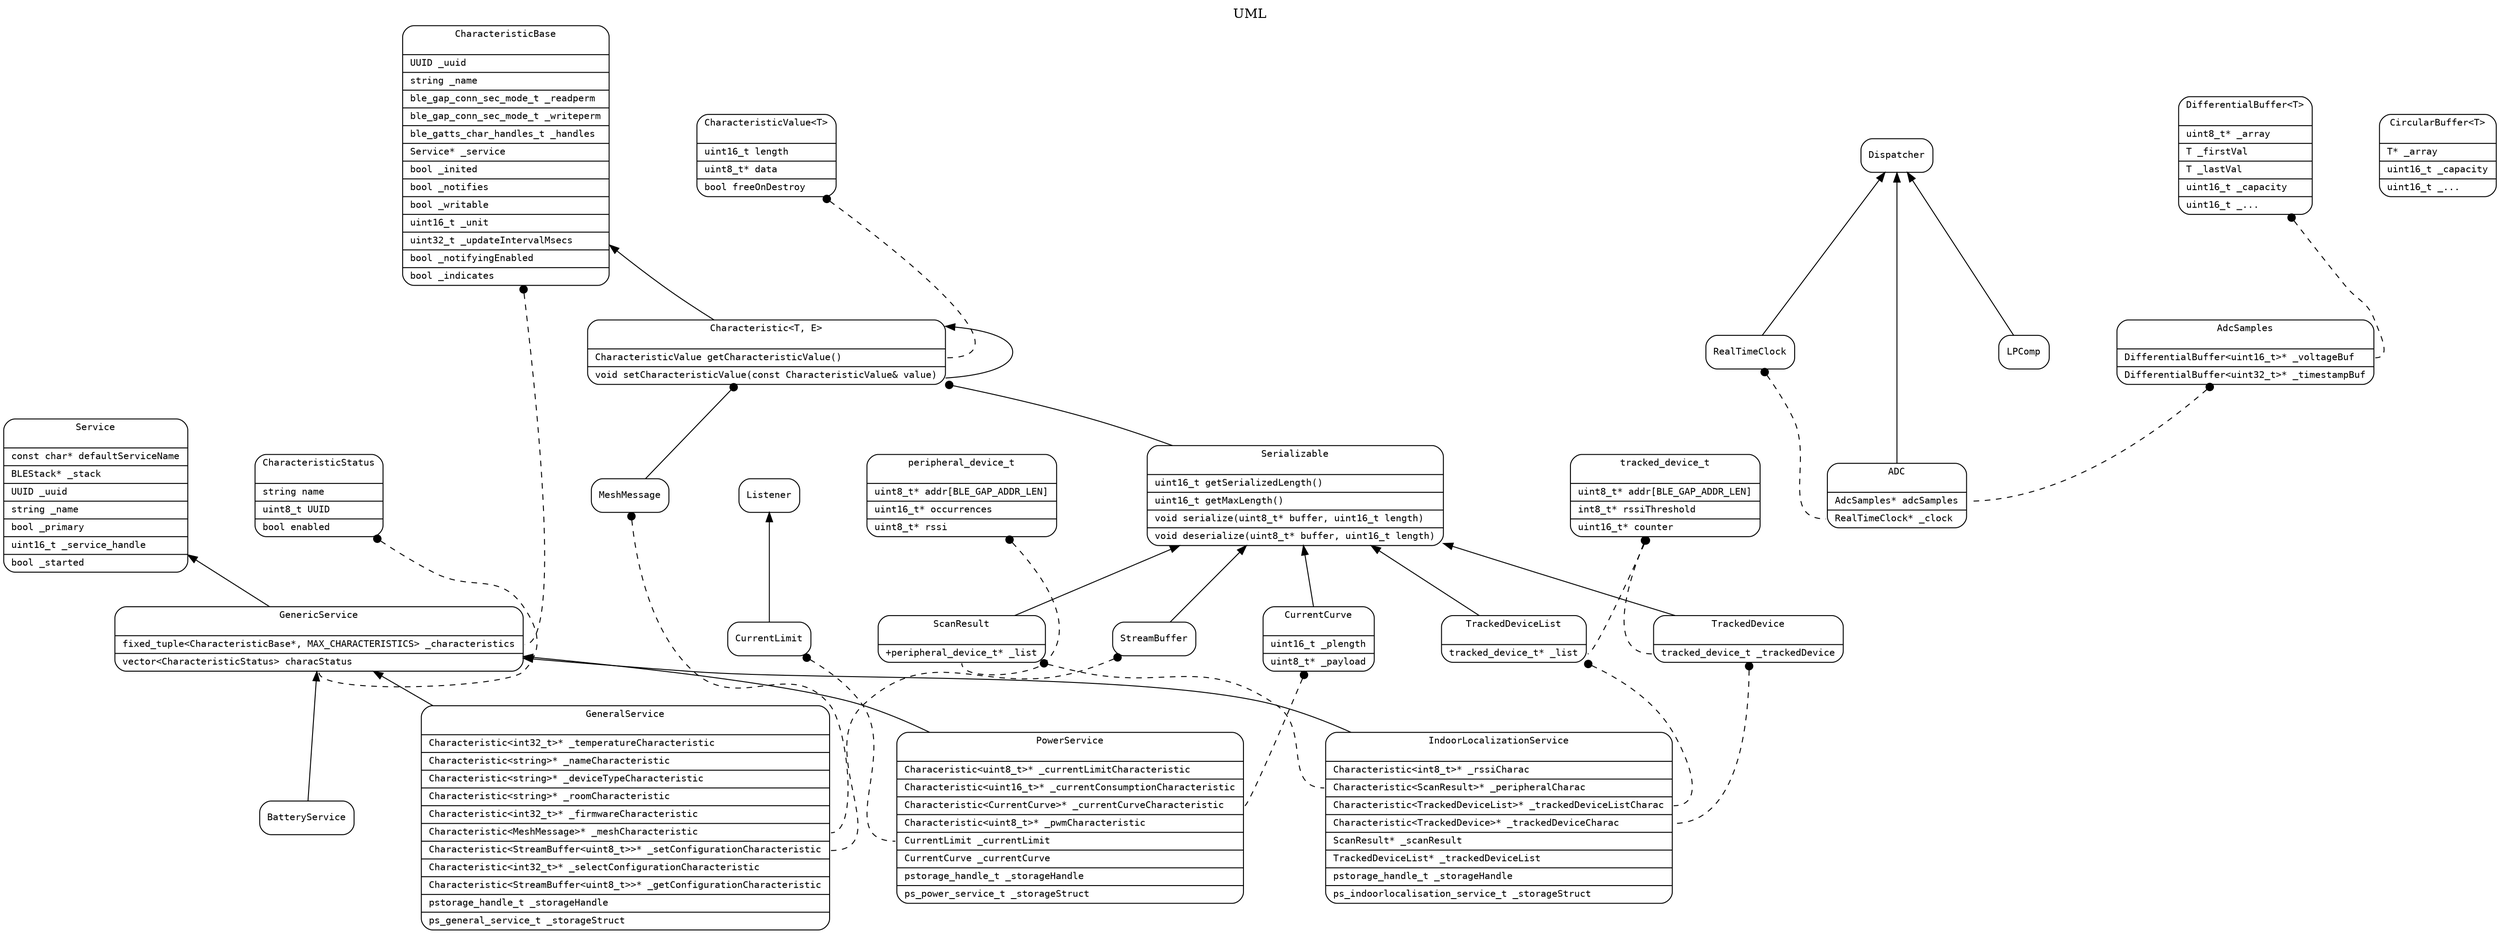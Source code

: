 // See: http://www.ffnn.nl/pages/articles/media/uml-diagrams-using-graphviz-dot.php
// Also see: http://stackoverflow.com/questions/6171344/graphviz-record-node-with-a-bold-title

digraph G {
	label = "UML";
	labelloc = "t";
	nodesep = 1.0;
//	splines = "ortho";
//	splines = "curved";
//	splines = "polyline";
	splines = "spline";


	node [
		fontname = "Monospace"
		fontsize = 10
		shape = "Mrecord"
	]

	edge [
		dir = "back"
	]

/*
	Test [label="{ b |{c|<here> d|e}| f}", shape="record"];

	TestService [
		label="{TestService\
|{int\lfloat | bla\lfoor}\
}",
	];
*/


// ----------------------------------------------
// GeneralService
// ----------------------------------------------
	GeneralService [
		label="{GeneralService\n\n\
|<Characteristic>Characteristic&lt;int32_t&gt;*                    _temperatureCharacteristic\l\
|<Characteristic>Characteristic&lt;string&gt;*                       _nameCharacteristic\l\
|Characteristic&lt;string&gt;*                                       _deviceTypeCharacteristic\l\
|Characteristic&lt;string&gt;*                                       _roomCharacteristic\l\
|Characteristic&lt;int32_t&gt;*                                      _firmwareCharacteristic\l\
|<MeshMessage>Characteristic&lt;MeshMessage&gt;*                     _meshCharacteristic\l\
|<StreamBuffer>Characteristic&lt;StreamBuffer&lt;uint8_t&gt;&gt;*    _setConfigurationCharacteristic\l\
|Characteristic&lt;int32_t&gt;*                                      _selectConfigurationCharacteristic\l\
|<StreamBuffer>Characteristic&lt;StreamBuffer&lt;uint8_t&gt;&gt;*    _getConfigurationCharacteristic\l\
|<pstorage_handle_t>pstorage_handle_t                                _storageHandle\l\
|<ps_general_service_t>ps_general_service_t                          _storageStruct\l\
}",
	];

// ----------------------------------------------
// PowerService
// ----------------------------------------------
	PowerService [
		label="{PowerService\n\n\
|<Characteristic>Characeristic&lt;uint8_t&gt;*         _currentLimitCharacteristic\l\
|Characteristic&lt;uint16_t&gt;*                       _currentConsumptionCharacteristic\l\
|<CurrentCurve>Characteristic&lt;CurrentCurve&gt;*     _currentCurveCharacteristic\l\
|Characteristic&lt;uint8_t&gt;*                        _pwmCharacteristic\l\
|<CurrentLimit>CurrentLimit                            _currentLimit\l\
|<CurrentCurve>CurrentCurve                            _currentCurve\l\
|<pstorage_handle_t>pstorage_handle_t                  _storageHandle\l\
|<ps_power_service_t>ps_power_service_t                _storageStruct\l\
}",
	];

// ----------------------------------------------
// IndoorLocalizationService
// ----------------------------------------------
	IndoorLocalizationService [
		label="{IndoorLocalizationService\n\n\
|<Characteristic>Characteristic&lt;int8_t&gt;*                     _rssiCharac\l\
|<ScanResult>Characteristic&lt;ScanResult&gt;*                       _peripheralCharac\l\
|<TrackedDeviceList>Characteristic&lt;TrackedDeviceList&gt;*         _trackedDeviceListCharac\l\
|<TrackedDevice>Characteristic&lt;TrackedDevice&gt;*                 _trackedDeviceCharac\l\
|<ScanResult>ScanResult*                                             _scanResult\l\
|<TrackedDeviceList>TrackedDeviceList*                               _trackedDeviceList\l\
|<pstorage_handle_t>pstorage_handle_t                                _storageHandle\l\
|<ps_indoorlocalisation_service_t>ps_indoorlocalisation_service_t    _storageStruct\l\
}",
	];


// ----------------------------------------------
// Service
// ----------------------------------------------
	Service [
		label="{Service\n\n\
|const char*             defaultServiceName\l\
|BLEStack*               _stack\l\
|<UUID>UUID              _uuid\l\
|string                  _name\l\
|bool                    _primary\l\
|uint16_t                _service_handle\l\
|bool                    _started\l\
}"
	];

// ----------------------------------------------
// GenericService
// ----------------------------------------------
	GenericService [
		label="{GenericService\n\n\
|<CharacteristicBase>fixed_tuple&lt;CharacteristicBase*, MAX_CHARACTERISTICS&gt;         _characteristics\l\
|<CharacteristicStatus>vector&lt;CharacteristicStatus&gt;                                characStatus\l\
}"
	];

// ----------------------------------------------
// CharacteristicStatus
// ----------------------------------------------
	CharacteristicStatus [
		label="{CharacteristicStatus\n\n\
|string        name\l\
|uint8_t       UUID\l\
|bool          enabled\l\
}"
	];

// ----------------------------------------------
// CharacteristicBase
// ----------------------------------------------
	CharacteristicBase [
		label="{CharacteristicBase\n\n\
|<UUID>UUID                                                _uuid\l\
|string                                                    _name\l\
|<ble_gap_conn_sec_mode_t>ble_gap_conn_sec_mode_t          _readperm\l\
|<ble_gap_conn_sec_mode_t>ble_gap_conn_sec_mode_t          _writeperm\l\
|<ble_gatts_char_handles_t>ble_gatts_char_handles_t        _handles\l\
|<Service>Service*                                         _service\l\
|bool                                                      _inited\l\
|bool                                                      _notifies\l\
|bool                                                      _writable\l\
|uint16_t                                                  _unit\l\
|uint32_t                                                  _updateIntervalMsecs\l\
|bool                                                      _notifyingEnabled\l\
|bool                                                      _indicates\l\
}"
	];


// ----------------------------------------------
// CharacteristicValue
// ----------------------------------------------
	CharacteristicValue [
		label="{CharacteristicValue&lt;T&gt;\n\n\
|uint16_t                   length\l\
|uint8_t*                   data\l\
|bool                       freeOnDestroy\l\
}"
	];

// ----------------------------------------------
// Characteristic
// ----------------------------------------------
	Characteristic [
		label="{Characteristic&lt;T&gt;\n\n\
|T                          _value\l\
|callback_on_write_t        _callbackOnWrite\l\
|callback_on_read_t         _callbackOnRead\l\
}"
	];


// ----------------------------------------------
// Characteristic
// ----------------------------------------------
	Characteristic [
		label="{Characteristic&lt;T, E&gt;\n\n\
|<CharacteristicValue>CharacteristicValue                  getCharacteristicValue()\l\
|void                                                      setCharacteristicValue(const CharacteristicValue& value)\l\
}"
	];

/*
// ----------------------------------------------
// Characteristic_Serializable
// ----------------------------------------------
	Characteristic_Serializable [
		label="{Characteristic&lt;T, Serializable&gt;\n\n\
|uint8_t*              _buffer\l\
|bool                  _notificationPending\l\
}"
	];
*/

// ----------------------------------------------
// Serializable
// ----------------------------------------------
	Serializable [
		label="{Serializable\n\n\
|uint16_t                    getSerializedLength()\l\
|uint16_t                    getMaxLength()\l\
|void                        serialize(uint8_t* buffer, uint16_t length)\l\
|void                        deserialize(uint8_t* buffer, uint16_t length)\l\
}"
	];

// ----------------------------------------------
// MeshMessage
// ----------------------------------------------
	MeshMessage

// ----------------------------------------------
// peripheral_device_t
// ----------------------------------------------
	peripheral_device_t [
		label="{peripheral_device_t\n\n\
|uint8_t*                               addr[BLE_GAP_ADDR_LEN]\l\
|uint16_t*                              occurrences\l\
|uint8_t*                               rssi\l\
}",
	];

// ----------------------------------------------
// ScanResult
// ----------------------------------------------
	ScanResult [
		label="{ScanResult\n\n\
|<peripheral_device_t>+peripheral_device_t*       _list\l\
}",
	];

// ----------------------------------------------
// StreamBuffer
// ----------------------------------------------
	StreamBuffer

// ----------------------------------------------
// TrackedDeviceList
// ----------------------------------------------
	TrackedDeviceList
	TrackedDeviceList [
		label="{TrackedDeviceList\n\n\
|<tracked_device_t>tracked_device_t*             _list\l\
}",
	];

// ----------------------------------------------
// TrackedDevice
// ----------------------------------------------
	TrackedDevice [
		label="{TrackedDevice\n\n\
|<tracked_device_t>tracked_device_t              _trackedDevice\l\
}",
	];

// ----------------------------------------------
// tracked_device_t
// ----------------------------------------------
	tracked_device_t [
		label="{tracked_device_t\n\n\
|uint8_t*                                        addr[BLE_GAP_ADDR_LEN]\l\
|int8_t*                                         rssiThreshold\l\
|uint16_t*                                       counter\l\
}",
	];

// ----------------------------------------------
// CurrentCurve
// ----------------------------------------------
	CurrentCurve [
		label="{CurrentCurve\n\n\
|uint16_t                                        _plength\l\
|uint8_t*                                        _payload\l\
}",
	];

// ----------------------------------------------
// Dispatcher
// ----------------------------------------------
	Dispatcher

// ----------------------------------------------
// RealTimeClock
// ----------------------------------------------
	RealTimeClock

// ----------------------------------------------
// ADC
// ----------------------------------------------
	ADC [
		label="{ADC\n\n\
|<AdcSamples>AdcSamples*                         adcSamples\l\
|<RealTimeClock>RealTimeClock*                   _clock\l\
}",
	];

// ----------------------------------------------
// LPComp
// ----------------------------------------------
	LPComp

// ----------------------------------------------
// AdcSamples
// ----------------------------------------------
	AdcSamples [
		label="{AdcSamples\n\n\
|<DifferentialBuffer>DifferentialBuffer&lt;uint16_t&gt;*               _voltageBuf\l\
|DifferentialBuffer&lt;uint32_t&gt;*                                    _timestampBuf\l\
}",
	];

// ----------------------------------------------
// DifferentialBuffer
// ----------------------------------------------
	DifferentialBuffer [
		label="{DifferentialBuffer&lt;T&gt;\n\n\
|uint8_t*                                        _array\l\
|T                                               _firstVal\l\
|T                                               _lastVal\l\
|uint16_t                                        _capacity\l\
|uint16_t                                        _...\l\
}",
	];


// ----------------------------------------------
// CircularBuffer
// ----------------------------------------------
	CircularBuffer [
		label="{CircularBuffer&lt;T&gt;\n\n\
|T*                                              _array\l\
|uint16_t                                        _capacity\l\
|uint16_t                                        _...\l\
}",
	];

// ----------------------------------------------
// CurrentLimit
// ----------------------------------------------
	CurrentLimit

// ----------------------------------------------
// Listener
// ----------------------------------------------
	Listener


	// ********************************
	// Inheritance connections
	// ********************************
	Service -> GenericService
	GenericService -> GeneralService
	GenericService -> PowerService
	GenericService -> IndoorLocalizationService
	GenericService -> BatteryService
	Dispatcher -> RealTimeClock
	Dispatcher -> ADC
	Dispatcher -> LPComp
	Serializable -> ScanResult
	Serializable -> StreamBuffer
	Serializable -> TrackedDeviceList
	Serializable -> TrackedDevice
	Serializable -> CurrentCurve
	CharacteristicBase -> Characteristic
	Characteristic -> Characteristic
	Listener -> CurrentLimit


	// ********************************
	// Specialized versions of Characteristic
	// ********************************
	Characteristic -> MeshMessage [arrowtail="dot"]
//	Characteristic -> Characteristic_Serializable [arrowtail="dot"]
	Characteristic -> Serializable [arrowtail="dot"]


	// ********************************
	// Connections of member variables to class nodes
	// ********************************
	CharacteristicBase -> GenericService:CharacteristicBase [style="dashed" arrowtail="dot"]
	CharacteristicStatus -> GenericService:CharacteristicStatus [style="dashed" arrowtail="dot"]

//	Characteristic -> GeneralService:Characteristic [style="dashed" arrowtail="dot"]
//	Characteristic -> GeneralService:Characteristic [style="dashed" arrowtail="dot"]
	MeshMessage -> GeneralService:MeshMessage [style="dashed" arrowtail="dot"]
	StreamBuffer -> GeneralService:StreamBuffer [style="dashed" arrowtail="dot"]

//	Characteristic -> PowerService:Characteristic [style="dashed" arrowtail="dot"]
	CurrentCurve -> PowerService:CurrentCurve [style="dashed" arrowtail="dot"]
	CurrentLimit -> PowerService:CurrentLimit [style="dashed" arrowtail="dot"]

//	Characteristic -> IndoorLocalizationService:Characteristic [style="dashed" arrowtail="dot"]
//	Characteristic -> IndoorLocalizationService:Characteristic [style="dashed" arrowtail="dot"]
	ScanResult -> IndoorLocalizationService:ScanResult [style="dashed" arrowtail="dot"]
	TrackedDeviceList -> IndoorLocalizationService:TrackedDeviceList [style="dashed" arrowtail="dot"]
	TrackedDevice -> IndoorLocalizationService:TrackedDevice [style="dashed" arrowtail="dot"]

	DifferentialBuffer -> AdcSamples:DifferentialBuffer [style="dashed" arrowtail="dot"]
	AdcSamples -> ADC:AdcSamples [style="dashed" arrowtail="dot"]
	RealTimeClock -> ADC:RealTimeClock [style="dashed" arrowtail="dot"]
	peripheral_device_t -> ScanResult:peripheral_device_t [style="dashed" arrowtail="dot"]
	tracked_device_t -> TrackedDevice:tracked_device_t [style="dashed" arrowtail="dot"]
	tracked_device_t -> TrackedDeviceList:tracked_device_t [style="dashed" arrowtail="dot"]

	CharacteristicValue -> Characteristic:CharacteristicValue [style="dashed" arrowtail="dot"]

/*
	AllocatedBuffer
	CurrentLimit-> Listener
//	Characteristic<T, typename std::enable_if<std::is_base_of<Serializable, T>::value >::type> -> Characteristic<T>
	Characteristic -> Characteristic
	Dimming-> Listener
	BLEStack
	BLEStack
	Nrf51822BluetoothStack -> BLEStack
	Listener
	Dispatcher
	IBeacon
	Storage
	PWM
	RNG
	UUID
	ble_exception -> std_exception
	function
//	function<Result (Arguments...)>
	CMesh
	MeshControl
*/
}
